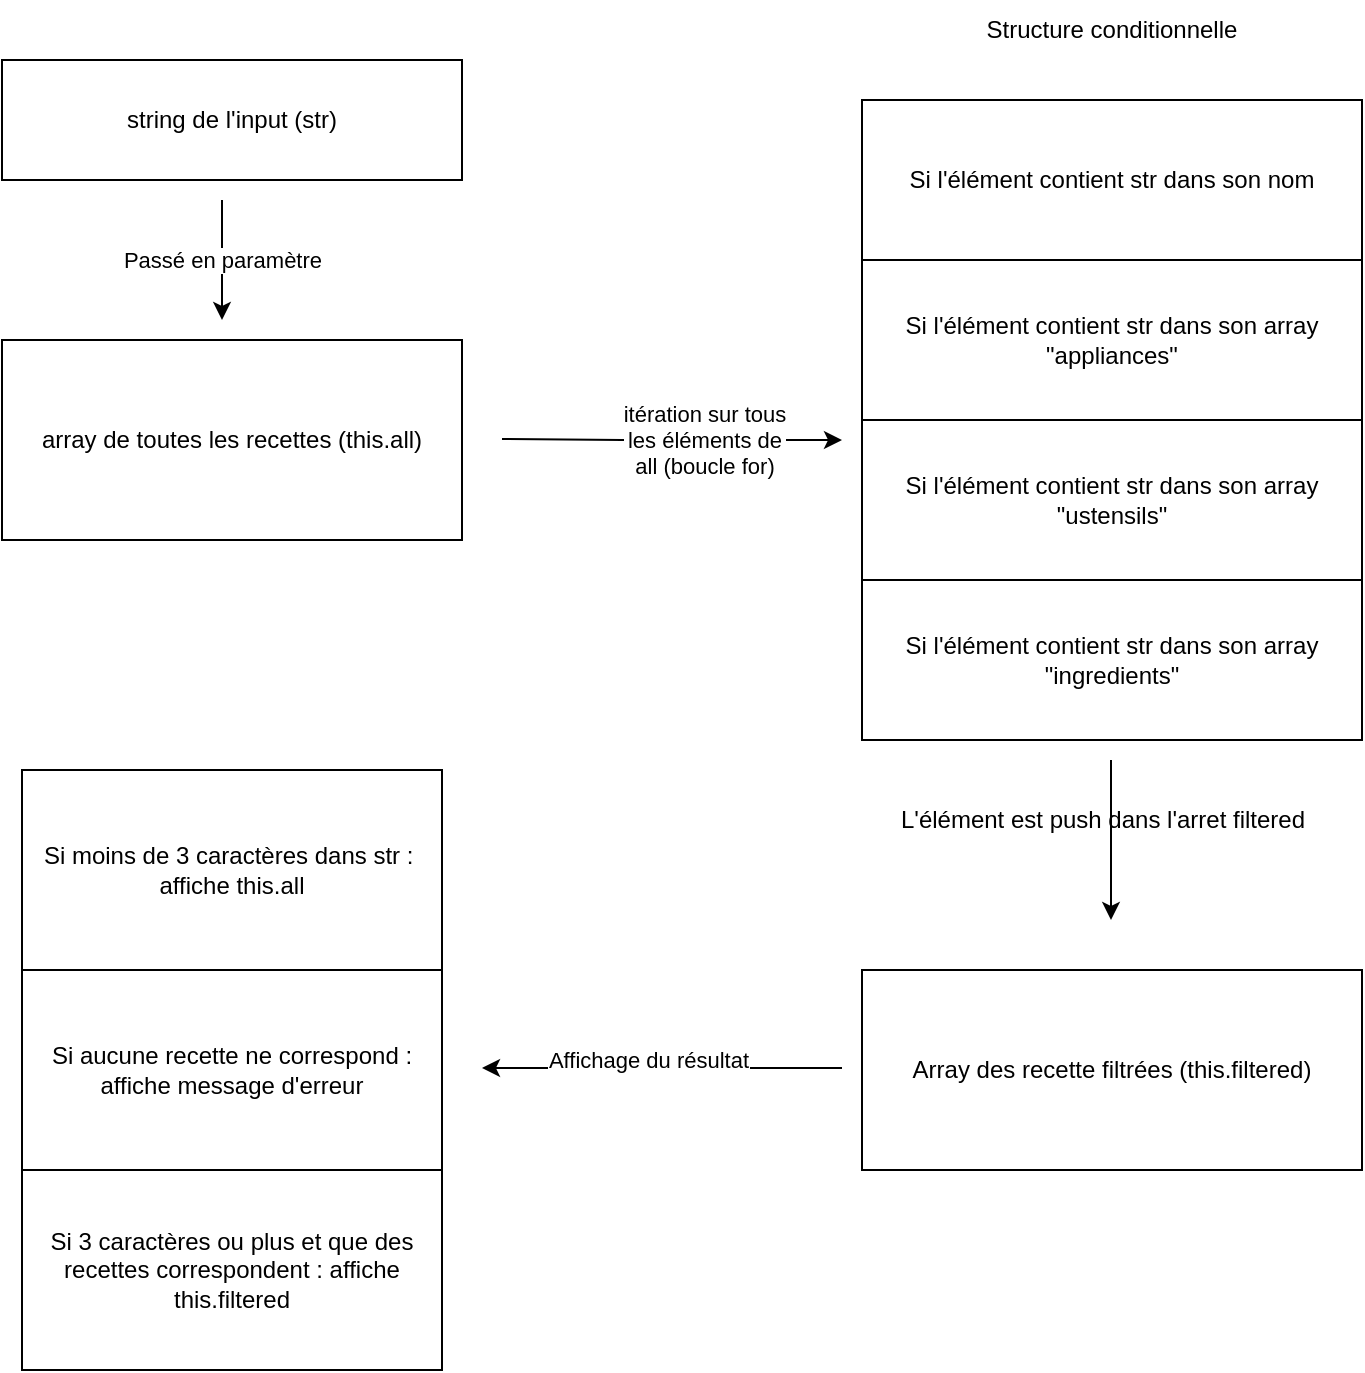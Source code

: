 <mxfile version="16.4.5" type="github">
  <diagram id="pl5OQArcqMthezYP98jZ" name="Page-1">
    <mxGraphModel dx="1186" dy="588" grid="1" gridSize="10" guides="1" tooltips="1" connect="1" arrows="1" fold="1" page="1" pageScale="1" pageWidth="827" pageHeight="1169" math="0" shadow="0">
      <root>
        <mxCell id="0" />
        <mxCell id="1" parent="0" />
        <mxCell id="tBvA7OCLMfNNUmLfYHtM-1" value="array de toutes les recettes (this.all)" style="rounded=0;whiteSpace=wrap;html=1;" vertex="1" parent="1">
          <mxGeometry x="40" y="220" width="230" height="100" as="geometry" />
        </mxCell>
        <mxCell id="tBvA7OCLMfNNUmLfYHtM-2" value="string de l&#39;input (str)" style="rounded=0;whiteSpace=wrap;html=1;" vertex="1" parent="1">
          <mxGeometry x="40" y="80" width="230" height="60" as="geometry" />
        </mxCell>
        <mxCell id="tBvA7OCLMfNNUmLfYHtM-3" value="Passé en paramètre" style="endArrow=classic;html=1;rounded=0;" edge="1" parent="1">
          <mxGeometry width="50" height="50" relative="1" as="geometry">
            <mxPoint x="150" y="150" as="sourcePoint" />
            <mxPoint x="150" y="210" as="targetPoint" />
          </mxGeometry>
        </mxCell>
        <mxCell id="tBvA7OCLMfNNUmLfYHtM-4" value="Si l&#39;élément contient str dans son nom" style="rounded=0;whiteSpace=wrap;html=1;" vertex="1" parent="1">
          <mxGeometry x="470" y="100" width="250" height="80" as="geometry" />
        </mxCell>
        <mxCell id="tBvA7OCLMfNNUmLfYHtM-5" value="Si l&#39;élément contient str dans son array &quot;appliances&quot;" style="rounded=0;whiteSpace=wrap;html=1;" vertex="1" parent="1">
          <mxGeometry x="470" y="180" width="250" height="80" as="geometry" />
        </mxCell>
        <mxCell id="tBvA7OCLMfNNUmLfYHtM-6" value="Si l&#39;élément contient str dans son array &quot;ustensils&quot;" style="rounded=0;whiteSpace=wrap;html=1;" vertex="1" parent="1">
          <mxGeometry x="470" y="260" width="250" height="80" as="geometry" />
        </mxCell>
        <mxCell id="tBvA7OCLMfNNUmLfYHtM-7" value="Si l&#39;élément contient str dans son array &quot;ingredients&quot;" style="rounded=0;whiteSpace=wrap;html=1;" vertex="1" parent="1">
          <mxGeometry x="470" y="340" width="250" height="80" as="geometry" />
        </mxCell>
        <mxCell id="tBvA7OCLMfNNUmLfYHtM-8" value="" style="endArrow=classic;html=1;rounded=0;" edge="1" parent="1">
          <mxGeometry width="50" height="50" relative="1" as="geometry">
            <mxPoint x="290" y="269.5" as="sourcePoint" />
            <mxPoint x="460" y="270" as="targetPoint" />
            <Array as="points">
              <mxPoint x="350" y="270" />
            </Array>
          </mxGeometry>
        </mxCell>
        <mxCell id="tBvA7OCLMfNNUmLfYHtM-9" value="itération sur tous &lt;br&gt;les éléments de &lt;br&gt;all (boucle for)" style="edgeLabel;html=1;align=center;verticalAlign=middle;resizable=0;points=[];" vertex="1" connectable="0" parent="tBvA7OCLMfNNUmLfYHtM-8">
          <mxGeometry x="0.186" y="1" relative="1" as="geometry">
            <mxPoint y="1" as="offset" />
          </mxGeometry>
        </mxCell>
        <mxCell id="tBvA7OCLMfNNUmLfYHtM-10" value="Structure conditionnelle" style="text;html=1;strokeColor=none;fillColor=none;align=center;verticalAlign=middle;whiteSpace=wrap;rounded=0;" vertex="1" parent="1">
          <mxGeometry x="530" y="50" width="130" height="30" as="geometry" />
        </mxCell>
        <mxCell id="tBvA7OCLMfNNUmLfYHtM-11" value="Array des recette filtrées (this.filtered)" style="rounded=0;whiteSpace=wrap;html=1;" vertex="1" parent="1">
          <mxGeometry x="470" y="535" width="250" height="100" as="geometry" />
        </mxCell>
        <mxCell id="tBvA7OCLMfNNUmLfYHtM-12" value="" style="endArrow=classic;html=1;rounded=0;" edge="1" parent="1">
          <mxGeometry width="50" height="50" relative="1" as="geometry">
            <mxPoint x="594.5" y="430" as="sourcePoint" />
            <mxPoint x="594.5" y="510" as="targetPoint" />
          </mxGeometry>
        </mxCell>
        <mxCell id="tBvA7OCLMfNNUmLfYHtM-13" value="L&#39;élément est push dans l&#39;arret filtered" style="text;html=1;align=center;verticalAlign=middle;resizable=0;points=[];autosize=1;strokeColor=none;fillColor=none;" vertex="1" parent="1">
          <mxGeometry x="480" y="450" width="220" height="20" as="geometry" />
        </mxCell>
        <mxCell id="tBvA7OCLMfNNUmLfYHtM-14" value="" style="endArrow=classic;html=1;rounded=0;" edge="1" parent="1">
          <mxGeometry width="50" height="50" relative="1" as="geometry">
            <mxPoint x="410" y="584" as="sourcePoint" />
            <mxPoint x="280" y="584" as="targetPoint" />
            <Array as="points">
              <mxPoint x="460" y="584" />
            </Array>
          </mxGeometry>
        </mxCell>
        <mxCell id="tBvA7OCLMfNNUmLfYHtM-18" value="Affichage du résultat" style="edgeLabel;html=1;align=center;verticalAlign=middle;resizable=0;points=[];" vertex="1" connectable="0" parent="tBvA7OCLMfNNUmLfYHtM-14">
          <mxGeometry x="0.282" y="-4" relative="1" as="geometry">
            <mxPoint as="offset" />
          </mxGeometry>
        </mxCell>
        <mxCell id="tBvA7OCLMfNNUmLfYHtM-15" value="Si moins de 3 caractères dans str :&amp;nbsp;&lt;br&gt;affiche this.all" style="rounded=0;whiteSpace=wrap;html=1;" vertex="1" parent="1">
          <mxGeometry x="50" y="435" width="210" height="100" as="geometry" />
        </mxCell>
        <mxCell id="tBvA7OCLMfNNUmLfYHtM-16" value="Si aucune recette ne correspond : affiche message d&#39;erreur" style="rounded=0;whiteSpace=wrap;html=1;" vertex="1" parent="1">
          <mxGeometry x="50" y="535" width="210" height="100" as="geometry" />
        </mxCell>
        <mxCell id="tBvA7OCLMfNNUmLfYHtM-17" value="Si 3 caractères ou plus et que des recettes correspondent : affiche this.filtered" style="rounded=0;whiteSpace=wrap;html=1;" vertex="1" parent="1">
          <mxGeometry x="50" y="635" width="210" height="100" as="geometry" />
        </mxCell>
      </root>
    </mxGraphModel>
  </diagram>
</mxfile>
